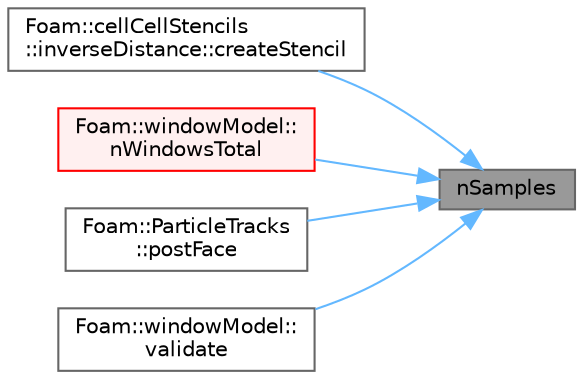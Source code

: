 digraph "nSamples"
{
 // LATEX_PDF_SIZE
  bgcolor="transparent";
  edge [fontname=Helvetica,fontsize=10,labelfontname=Helvetica,labelfontsize=10];
  node [fontname=Helvetica,fontsize=10,shape=box,height=0.2,width=0.4];
  rankdir="RL";
  Node1 [id="Node000001",label="nSamples",height=0.2,width=0.4,color="gray40", fillcolor="grey60", style="filled", fontcolor="black",tooltip=" "];
  Node1 -> Node2 [id="edge1_Node000001_Node000002",dir="back",color="steelblue1",style="solid",tooltip=" "];
  Node2 [id="Node000002",label="Foam::cellCellStencils\l::inverseDistance::createStencil",height=0.2,width=0.4,color="grey40", fillcolor="white", style="filled",URL="$classFoam_1_1cellCellStencils_1_1inverseDistance.html#afa089be1ff0950baff3a55607dd1d2e1",tooltip=" "];
  Node1 -> Node3 [id="edge2_Node000001_Node000003",dir="back",color="steelblue1",style="solid",tooltip=" "];
  Node3 [id="Node000003",label="Foam::windowModel::\lnWindowsTotal",height=0.2,width=0.4,color="red", fillcolor="#FFF0F0", style="filled",URL="$classFoam_1_1windowModel.html#a5645666802431cfe47ee6d50a8420f60",tooltip=" "];
  Node1 -> Node5 [id="edge3_Node000001_Node000005",dir="back",color="steelblue1",style="solid",tooltip=" "];
  Node5 [id="Node000005",label="Foam::ParticleTracks\l::postFace",height=0.2,width=0.4,color="grey40", fillcolor="white", style="filled",URL="$classFoam_1_1ParticleTracks.html#af77dbfc3a1f9491d71374b3ef4ecf3aa",tooltip=" "];
  Node1 -> Node6 [id="edge4_Node000001_Node000006",dir="back",color="steelblue1",style="solid",tooltip=" "];
  Node6 [id="Node000006",label="Foam::windowModel::\lvalidate",height=0.2,width=0.4,color="grey40", fillcolor="white", style="filled",URL="$classFoam_1_1windowModel.html#a791c61696b74b1c36cdcad59ed5a6de2",tooltip=" "];
}
